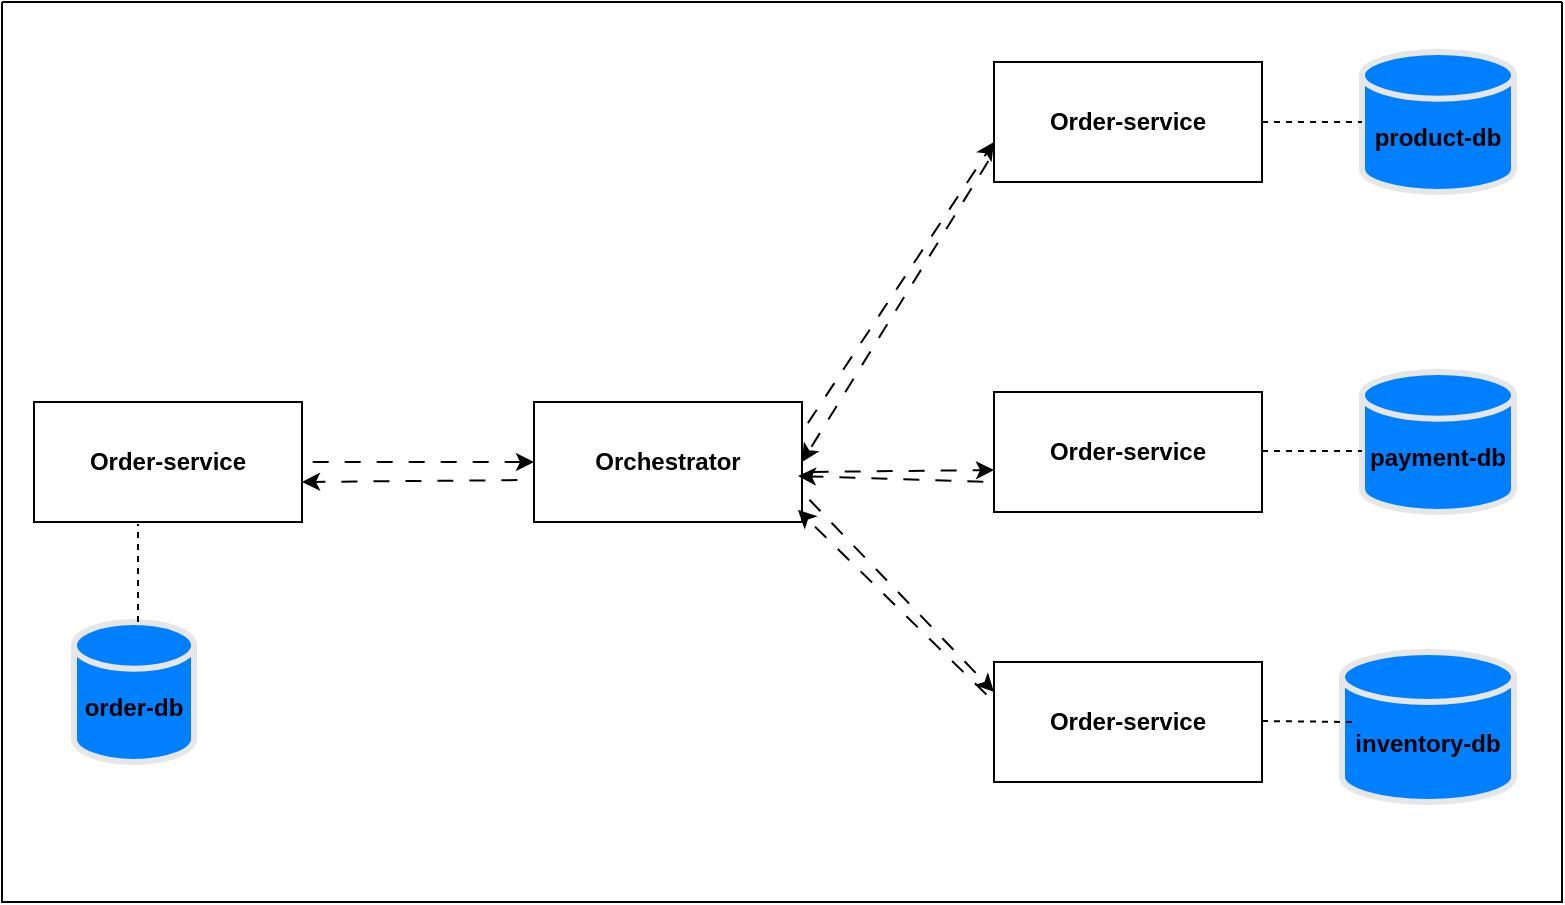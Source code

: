<mxfile version="26.2.14">
  <diagram name="Página-1" id="IKFzs1eROUxx1zxxErRp">
    <mxGraphModel dx="802" dy="486" grid="1" gridSize="10" guides="1" tooltips="1" connect="1" arrows="1" fold="1" page="1" pageScale="1" pageWidth="827" pageHeight="1169" math="0" shadow="0">
      <root>
        <mxCell id="0" />
        <mxCell id="1" parent="0" />
        <mxCell id="QWuWAwB0CTBxhZb6yjvo-1" value="" style="swimlane;startSize=0;" vertex="1" parent="1">
          <mxGeometry x="24" y="40" width="780" height="450" as="geometry" />
        </mxCell>
        <mxCell id="QWuWAwB0CTBxhZb6yjvo-6" style="edgeStyle=orthogonalEdgeStyle;rounded=0;orthogonalLoop=1;jettySize=auto;html=1;entryX=0;entryY=0.5;entryDx=0;entryDy=0;flowAnimation=1;" edge="1" parent="QWuWAwB0CTBxhZb6yjvo-1" source="QWuWAwB0CTBxhZb6yjvo-2" target="QWuWAwB0CTBxhZb6yjvo-4">
          <mxGeometry relative="1" as="geometry" />
        </mxCell>
        <mxCell id="QWuWAwB0CTBxhZb6yjvo-2" value="&lt;b&gt;Order-service&lt;/b&gt;" style="rounded=0;whiteSpace=wrap;html=1;" vertex="1" parent="QWuWAwB0CTBxhZb6yjvo-1">
          <mxGeometry x="16" y="200" width="134" height="60" as="geometry" />
        </mxCell>
        <mxCell id="QWuWAwB0CTBxhZb6yjvo-3" value="" style="shape=image;html=1;verticalAlign=top;verticalLabelPosition=bottom;labelBackgroundColor=#ffffff;imageAspect=0;aspect=fixed;image=https://cdn2.iconfinder.com/data/icons/boxicons-logos/24/bxl-spring-boot-128.png" vertex="1" parent="QWuWAwB0CTBxhZb6yjvo-1">
          <mxGeometry x="76" y="166" width="34" height="34" as="geometry" />
        </mxCell>
        <mxCell id="QWuWAwB0CTBxhZb6yjvo-4" value="&lt;b&gt;Orchestrator&lt;/b&gt;" style="rounded=0;whiteSpace=wrap;html=1;" vertex="1" parent="QWuWAwB0CTBxhZb6yjvo-1">
          <mxGeometry x="266" y="200" width="134" height="60" as="geometry" />
        </mxCell>
        <mxCell id="QWuWAwB0CTBxhZb6yjvo-5" value="" style="shape=image;html=1;verticalAlign=top;verticalLabelPosition=bottom;labelBackgroundColor=#ffffff;imageAspect=0;aspect=fixed;image=https://cdn2.iconfinder.com/data/icons/boxicons-logos/24/bxl-spring-boot-128.png" vertex="1" parent="QWuWAwB0CTBxhZb6yjvo-1">
          <mxGeometry x="316" y="166" width="34" height="34" as="geometry" />
        </mxCell>
        <mxCell id="QWuWAwB0CTBxhZb6yjvo-9" value="" style="endArrow=classic;html=1;rounded=0;flowAnimation=1;entryX=0.993;entryY=0.617;entryDx=0;entryDy=0;entryPerimeter=0;exitX=-0.022;exitY=0.65;exitDx=0;exitDy=0;exitPerimeter=0;" edge="1" parent="QWuWAwB0CTBxhZb6yjvo-1" source="QWuWAwB0CTBxhZb6yjvo-4">
          <mxGeometry width="50" height="50" relative="1" as="geometry">
            <mxPoint x="256" y="240" as="sourcePoint" />
            <mxPoint x="150.002" y="240.0" as="targetPoint" />
          </mxGeometry>
        </mxCell>
        <mxCell id="QWuWAwB0CTBxhZb6yjvo-10" value="&lt;b&gt;Order-service&lt;/b&gt;" style="rounded=0;whiteSpace=wrap;html=1;" vertex="1" parent="QWuWAwB0CTBxhZb6yjvo-1">
          <mxGeometry x="496" y="30" width="134" height="60" as="geometry" />
        </mxCell>
        <mxCell id="QWuWAwB0CTBxhZb6yjvo-11" value="&lt;b&gt;Order-service&lt;/b&gt;" style="rounded=0;whiteSpace=wrap;html=1;" vertex="1" parent="QWuWAwB0CTBxhZb6yjvo-1">
          <mxGeometry x="496" y="195" width="134" height="60" as="geometry" />
        </mxCell>
        <mxCell id="QWuWAwB0CTBxhZb6yjvo-12" value="&lt;b&gt;Order-service&lt;/b&gt;" style="rounded=0;whiteSpace=wrap;html=1;" vertex="1" parent="QWuWAwB0CTBxhZb6yjvo-1">
          <mxGeometry x="496" y="330" width="134" height="60" as="geometry" />
        </mxCell>
        <mxCell id="QWuWAwB0CTBxhZb6yjvo-14" value="" style="endArrow=classic;html=1;rounded=0;exitX=1;exitY=0.25;exitDx=0;exitDy=0;entryX=0;entryY=1;entryDx=0;entryDy=0;flowAnimation=1;" edge="1" parent="QWuWAwB0CTBxhZb6yjvo-1" source="QWuWAwB0CTBxhZb6yjvo-4">
          <mxGeometry width="50" height="50" relative="1" as="geometry">
            <mxPoint x="400" y="195" as="sourcePoint" />
            <mxPoint x="496" y="70" as="targetPoint" />
          </mxGeometry>
        </mxCell>
        <mxCell id="QWuWAwB0CTBxhZb6yjvo-16" value="" style="endArrow=classic;html=1;rounded=0;entryX=1;entryY=0.5;entryDx=0;entryDy=0;exitX=0;exitY=0.75;exitDx=0;exitDy=0;flowAnimation=1;" edge="1" parent="QWuWAwB0CTBxhZb6yjvo-1" source="QWuWAwB0CTBxhZb6yjvo-10" target="QWuWAwB0CTBxhZb6yjvo-4">
          <mxGeometry width="50" height="50" relative="1" as="geometry">
            <mxPoint x="496" y="90" as="sourcePoint" />
            <mxPoint x="566" y="35" as="targetPoint" />
          </mxGeometry>
        </mxCell>
        <mxCell id="QWuWAwB0CTBxhZb6yjvo-17" value="&lt;div&gt;&lt;b&gt;&lt;br&gt;&lt;/b&gt;&lt;/div&gt;&lt;b&gt;order-db&lt;/b&gt;" style="strokeWidth=3;html=1;shape=mxgraph.flowchart.database;whiteSpace=wrap;strokeColor=#E6E6E6;fillColor=#007FFF;" vertex="1" parent="QWuWAwB0CTBxhZb6yjvo-1">
          <mxGeometry x="36" y="310" width="60" height="70" as="geometry" />
        </mxCell>
        <mxCell id="QWuWAwB0CTBxhZb6yjvo-18" value="" style="endArrow=none;dashed=1;html=1;rounded=0;entryX=0.388;entryY=1.017;entryDx=0;entryDy=0;entryPerimeter=0;flowAnimation=0;" edge="1" parent="QWuWAwB0CTBxhZb6yjvo-1" target="QWuWAwB0CTBxhZb6yjvo-2">
          <mxGeometry width="50" height="50" relative="1" as="geometry">
            <mxPoint x="68" y="310" as="sourcePoint" />
            <mxPoint x="116" y="280" as="targetPoint" />
          </mxGeometry>
        </mxCell>
        <mxCell id="QWuWAwB0CTBxhZb6yjvo-22" value="&lt;div&gt;&lt;b&gt;&lt;br&gt;&lt;/b&gt;&lt;/div&gt;&lt;b&gt;product-db&lt;/b&gt;" style="strokeWidth=3;html=1;shape=mxgraph.flowchart.database;whiteSpace=wrap;strokeColor=#E6E6E6;fillColor=#007FFF;" vertex="1" parent="QWuWAwB0CTBxhZb6yjvo-1">
          <mxGeometry x="680" y="25" width="76" height="70" as="geometry" />
        </mxCell>
        <mxCell id="QWuWAwB0CTBxhZb6yjvo-23" value="&lt;div&gt;&lt;b&gt;&lt;br&gt;&lt;/b&gt;&lt;/div&gt;&lt;b&gt;payment-db&lt;/b&gt;" style="strokeWidth=3;html=1;shape=mxgraph.flowchart.database;whiteSpace=wrap;strokeColor=#E6E6E6;fillColor=#007FFF;" vertex="1" parent="QWuWAwB0CTBxhZb6yjvo-1">
          <mxGeometry x="680" y="185" width="76" height="70" as="geometry" />
        </mxCell>
        <mxCell id="QWuWAwB0CTBxhZb6yjvo-24" value="&lt;div&gt;&lt;b&gt;&lt;br&gt;&lt;/b&gt;&lt;/div&gt;&lt;b&gt;inventory-db&lt;/b&gt;" style="strokeWidth=3;html=1;shape=mxgraph.flowchart.database;whiteSpace=wrap;strokeColor=#E6E6E6;fillColor=#007FFF;" vertex="1" parent="QWuWAwB0CTBxhZb6yjvo-1">
          <mxGeometry x="670" y="325" width="86" height="75" as="geometry" />
        </mxCell>
        <mxCell id="QWuWAwB0CTBxhZb6yjvo-25" value="" style="endArrow=none;dashed=1;html=1;rounded=0;entryX=0;entryY=0.5;entryDx=0;entryDy=0;entryPerimeter=0;" edge="1" parent="QWuWAwB0CTBxhZb6yjvo-1" target="QWuWAwB0CTBxhZb6yjvo-22">
          <mxGeometry width="50" height="50" relative="1" as="geometry">
            <mxPoint x="630" y="60" as="sourcePoint" />
            <mxPoint x="680" y="10" as="targetPoint" />
          </mxGeometry>
        </mxCell>
        <mxCell id="QWuWAwB0CTBxhZb6yjvo-26" value="" style="endArrow=none;dashed=1;html=1;rounded=0;entryX=0;entryY=0.5;entryDx=0;entryDy=0;entryPerimeter=0;" edge="1" parent="QWuWAwB0CTBxhZb6yjvo-1">
          <mxGeometry width="50" height="50" relative="1" as="geometry">
            <mxPoint x="630" y="224.5" as="sourcePoint" />
            <mxPoint x="680" y="224.5" as="targetPoint" />
          </mxGeometry>
        </mxCell>
        <mxCell id="QWuWAwB0CTBxhZb6yjvo-27" value="" style="endArrow=none;dashed=1;html=1;rounded=0;entryX=0.07;entryY=0.467;entryDx=0;entryDy=0;entryPerimeter=0;" edge="1" parent="QWuWAwB0CTBxhZb6yjvo-1" target="QWuWAwB0CTBxhZb6yjvo-24">
          <mxGeometry width="50" height="50" relative="1" as="geometry">
            <mxPoint x="630" y="359.5" as="sourcePoint" />
            <mxPoint x="666" y="360" as="targetPoint" />
          </mxGeometry>
        </mxCell>
        <mxCell id="QWuWAwB0CTBxhZb6yjvo-28" value="" style="shape=image;html=1;verticalAlign=top;verticalLabelPosition=bottom;labelBackgroundColor=#ffffff;imageAspect=0;aspect=fixed;image=https://cdn2.iconfinder.com/data/icons/boxicons-logos/24/bxl-spring-boot-128.png" vertex="1" parent="QWuWAwB0CTBxhZb6yjvo-1">
          <mxGeometry x="536" width="34" height="34" as="geometry" />
        </mxCell>
        <mxCell id="QWuWAwB0CTBxhZb6yjvo-50" value="" style="shape=image;html=1;verticalAlign=top;verticalLabelPosition=bottom;labelBackgroundColor=#ffffff;imageAspect=0;aspect=fixed;image=https://cdn2.iconfinder.com/data/icons/boxicons-logos/24/bxl-spring-boot-128.png" vertex="1" parent="QWuWAwB0CTBxhZb6yjvo-1">
          <mxGeometry x="536" y="161" width="34" height="34" as="geometry" />
        </mxCell>
        <mxCell id="QWuWAwB0CTBxhZb6yjvo-51" value="" style="shape=image;html=1;verticalAlign=top;verticalLabelPosition=bottom;labelBackgroundColor=#ffffff;imageAspect=0;aspect=fixed;image=https://cdn2.iconfinder.com/data/icons/boxicons-logos/24/bxl-spring-boot-128.png" vertex="1" parent="QWuWAwB0CTBxhZb6yjvo-1">
          <mxGeometry x="536" y="296" width="34" height="34" as="geometry" />
        </mxCell>
        <mxCell id="QWuWAwB0CTBxhZb6yjvo-52" value="" style="endArrow=classic;html=1;rounded=0;entryX=0;entryY=0.65;entryDx=0;entryDy=0;entryPerimeter=0;flowAnimation=1;" edge="1" parent="QWuWAwB0CTBxhZb6yjvo-1" target="QWuWAwB0CTBxhZb6yjvo-11">
          <mxGeometry width="50" height="50" relative="1" as="geometry">
            <mxPoint x="400" y="235" as="sourcePoint" />
            <mxPoint x="450" y="185" as="targetPoint" />
          </mxGeometry>
        </mxCell>
        <mxCell id="QWuWAwB0CTBxhZb6yjvo-53" value="" style="endArrow=classic;html=1;rounded=0;entryX=0.985;entryY=0.617;entryDx=0;entryDy=0;flowAnimation=1;exitX=0;exitY=0.75;exitDx=0;exitDy=0;entryPerimeter=0;" edge="1" parent="QWuWAwB0CTBxhZb6yjvo-1" source="QWuWAwB0CTBxhZb6yjvo-11" target="QWuWAwB0CTBxhZb6yjvo-4">
          <mxGeometry width="50" height="50" relative="1" as="geometry">
            <mxPoint x="406" y="281" as="sourcePoint" />
            <mxPoint x="502" y="280" as="targetPoint" />
          </mxGeometry>
        </mxCell>
        <mxCell id="QWuWAwB0CTBxhZb6yjvo-54" value="" style="endArrow=classic;html=1;rounded=0;entryX=0;entryY=0.25;entryDx=0;entryDy=0;exitX=1;exitY=0.75;exitDx=0;exitDy=0;flowAnimation=1;" edge="1" parent="QWuWAwB0CTBxhZb6yjvo-1" source="QWuWAwB0CTBxhZb6yjvo-4" target="QWuWAwB0CTBxhZb6yjvo-12">
          <mxGeometry width="50" height="50" relative="1" as="geometry">
            <mxPoint x="366" y="240" as="sourcePoint" />
            <mxPoint x="416" y="190" as="targetPoint" />
          </mxGeometry>
        </mxCell>
        <mxCell id="QWuWAwB0CTBxhZb6yjvo-55" value="" style="endArrow=classic;html=1;rounded=0;entryX=0.985;entryY=0.9;entryDx=0;entryDy=0;entryPerimeter=0;flowAnimation=1;" edge="1" parent="QWuWAwB0CTBxhZb6yjvo-1" target="QWuWAwB0CTBxhZb6yjvo-4">
          <mxGeometry width="50" height="50" relative="1" as="geometry">
            <mxPoint x="496" y="350" as="sourcePoint" />
            <mxPoint x="472" y="380" as="targetPoint" />
          </mxGeometry>
        </mxCell>
      </root>
    </mxGraphModel>
  </diagram>
</mxfile>

